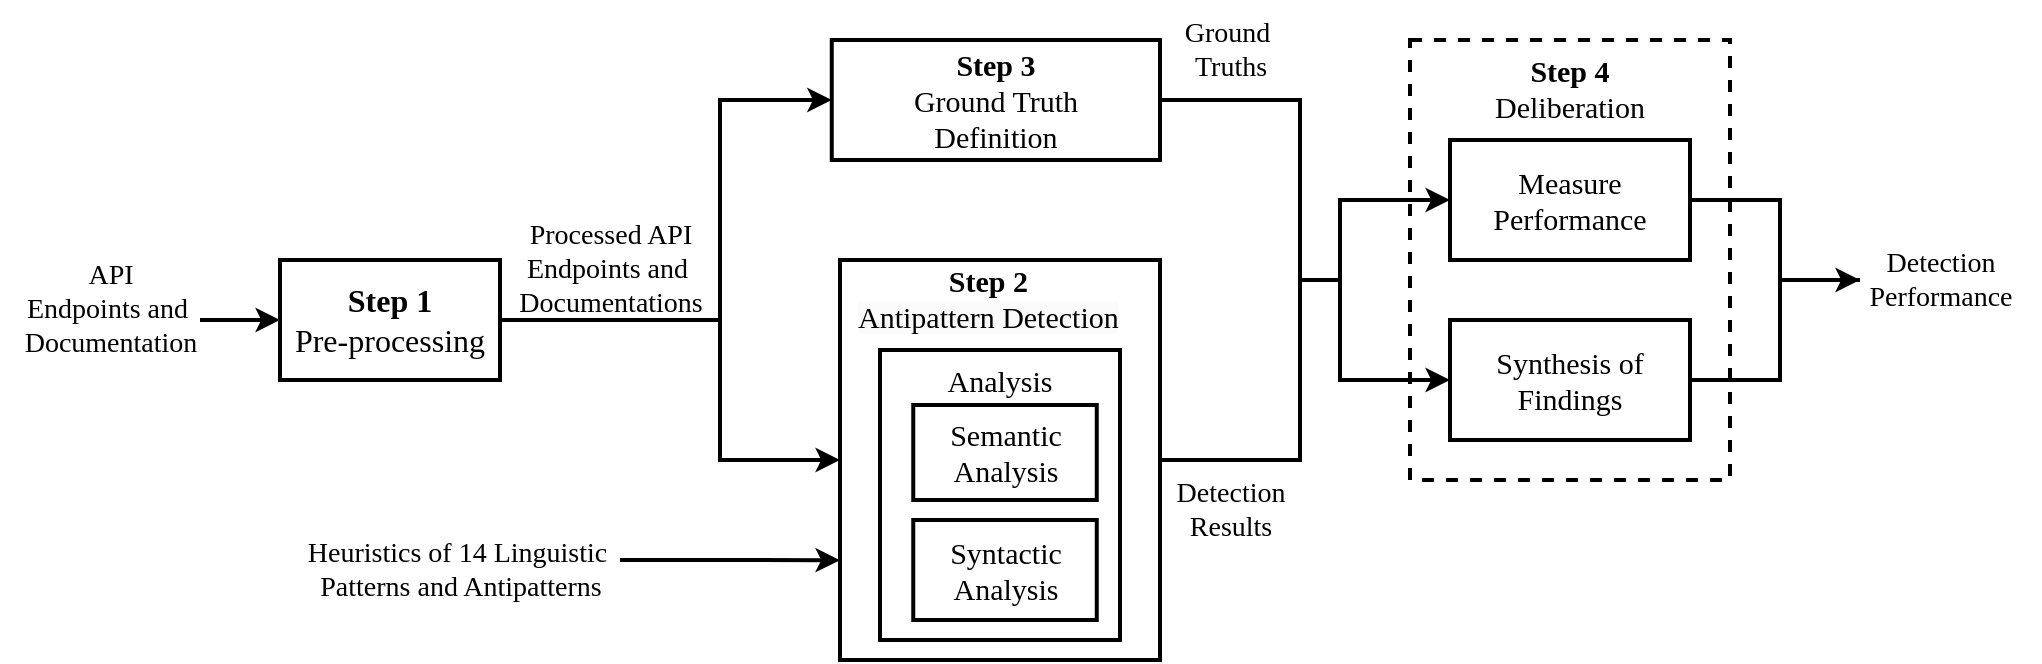 <mxfile version="25.0.3">
  <diagram name="Page-1" id="SU60sq1JpARpPboAShl4">
    <mxGraphModel dx="1434" dy="746" grid="1" gridSize="10" guides="1" tooltips="1" connect="1" arrows="1" fold="1" page="1" pageScale="1" pageWidth="1100" pageHeight="850" math="0" shadow="0">
      <root>
        <mxCell id="0" />
        <mxCell id="1" parent="0" />
        <mxCell id="HHuTXF0BT0n3mswBOlXm-3" value="" style="endArrow=classic;html=1;rounded=0;strokeWidth=2;entryX=0;entryY=0.5;entryDx=0;entryDy=0;fontStyle=0;exitX=1;exitY=0.5;exitDx=0;exitDy=0;fontFamily=Times New Roman;fontSize=15;" parent="1" source="MPG2LtDlFFUvsX0TWPEw-2" target="SRh0s-oIHB4yDXquQM8V-11" edge="1">
          <mxGeometry width="50" height="50" relative="1" as="geometry">
            <mxPoint x="300" y="420" as="sourcePoint" />
            <mxPoint x="480" y="330" as="targetPoint" />
            <Array as="points">
              <mxPoint x="360" y="420" />
              <mxPoint x="360" y="310" />
            </Array>
          </mxGeometry>
        </mxCell>
        <mxCell id="HHuTXF0BT0n3mswBOlXm-4" value="" style="endArrow=classic;html=1;rounded=0;strokeWidth=2;fontStyle=0;fontFamily=Times New Roman;fontSize=15;" parent="1" target="pmOOVxwG420c-32HkS5u-2" edge="1">
          <mxGeometry width="50" height="50" relative="1" as="geometry">
            <mxPoint x="360" y="420" as="sourcePoint" />
            <mxPoint x="260" y="460" as="targetPoint" />
            <Array as="points">
              <mxPoint x="360" y="490" />
            </Array>
          </mxGeometry>
        </mxCell>
        <mxCell id="HHuTXF0BT0n3mswBOlXm-9" value="" style="endArrow=none;html=1;rounded=0;strokeWidth=2;fontStyle=0;exitX=1;exitY=0.5;exitDx=0;exitDy=0;fontFamily=Times New Roman;fontSize=15;" parent="1" source="pmOOVxwG420c-32HkS5u-2" edge="1">
          <mxGeometry width="50" height="50" relative="1" as="geometry">
            <mxPoint x="560" y="477" as="sourcePoint" />
            <mxPoint x="650" y="400" as="targetPoint" />
            <Array as="points">
              <mxPoint x="650" y="490" />
            </Array>
          </mxGeometry>
        </mxCell>
        <mxCell id="SRh0s-oIHB4yDXquQM8V-11" value="&lt;span style=&quot;border-color: var(--border-color); font-size: 15px;&quot;&gt;&lt;b style=&quot;font-size: 15px;&quot;&gt;Step 3&lt;/b&gt;&lt;/span&gt;&lt;font style=&quot;font-size: 15px;&quot;&gt;&lt;span style=&quot;font-size: 15px;&quot;&gt;&lt;br style=&quot;font-size: 15px;&quot;&gt;&lt;/span&gt;&lt;/font&gt;&lt;div style=&quot;font-size: 15px;&quot;&gt;&lt;span style=&quot;border-color: var(--border-color); font-size: 15px;&quot;&gt;Ground Truth&lt;/span&gt;&lt;/div&gt;&lt;div style=&quot;font-size: 15px;&quot;&gt;&lt;span style=&quot;border-color: var(--border-color); font-size: 15px;&quot;&gt;Definition&lt;/span&gt;&lt;/div&gt;" style="rounded=0;whiteSpace=wrap;html=1;strokeWidth=2;container=0;fontStyle=0;fontFamily=Times New Roman;fontSize=15;" parent="1" vertex="1">
          <mxGeometry x="415.88" y="280" width="164.12" height="60" as="geometry" />
        </mxCell>
        <mxCell id="MPG2LtDlFFUvsX0TWPEw-3" value="" style="endArrow=classic;html=1;rounded=0;strokeWidth=2;entryX=0;entryY=0.5;entryDx=0;entryDy=0;fontStyle=0;fontFamily=Times New Roman;fontSize=15;" parent="1" target="MPG2LtDlFFUvsX0TWPEw-2" edge="1">
          <mxGeometry width="50" height="50" relative="1" as="geometry">
            <mxPoint x="100" y="420" as="sourcePoint" />
            <mxPoint x="190" y="471.02" as="targetPoint" />
            <Array as="points" />
          </mxGeometry>
        </mxCell>
        <mxCell id="MPG2LtDlFFUvsX0TWPEw-2" value="&lt;font style=&quot;font-size: 16px;&quot;&gt;&lt;b style=&quot;&quot;&gt;Step 1&lt;/b&gt;&lt;/font&gt;&lt;div style=&quot;font-size: 16px;&quot;&gt;&lt;font style=&quot;font-size: 16px;&quot;&gt;Pre-processing&lt;/font&gt;&lt;/div&gt;" style="rounded=0;whiteSpace=wrap;html=1;strokeWidth=2;container=0;fontStyle=0;fontFamily=Times New Roman;fontSize=15;" parent="1" vertex="1">
          <mxGeometry x="140" y="390" width="110" height="60" as="geometry" />
        </mxCell>
        <mxCell id="MPG2LtDlFFUvsX0TWPEw-8" value="" style="endArrow=classic;html=1;rounded=0;entryX=0.019;entryY=0.806;entryDx=0;entryDy=0;entryPerimeter=0;strokeWidth=2;fontFamily=Times New Roman;fontSize=15;" parent="1" edge="1">
          <mxGeometry width="50" height="50" relative="1" as="geometry">
            <mxPoint x="310" y="540" as="sourcePoint" />
            <mxPoint x="420.0" y="540.08" as="targetPoint" />
          </mxGeometry>
        </mxCell>
        <mxCell id="MPG2LtDlFFUvsX0TWPEw-9" value="&lt;b style=&quot;font-size: 15px;&quot;&gt;&lt;font style=&quot;font-size: 15px;&quot;&gt;Step 4&lt;/font&gt;&lt;/b&gt;&lt;div style=&quot;font-size: 15px;&quot;&gt;&lt;div style=&quot;font-size: 15px;&quot;&gt;&lt;font style=&quot;font-size: 15px;&quot;&gt;Deliberation&lt;/font&gt;&lt;/div&gt;&lt;/div&gt;" style="rounded=0;whiteSpace=wrap;html=1;verticalAlign=top;fontFamily=Times New Roman;dashed=1;strokeWidth=2;fontSize=15;" parent="1" vertex="1">
          <mxGeometry x="705" y="280" width="160" height="220" as="geometry" />
        </mxCell>
        <mxCell id="MPG2LtDlFFUvsX0TWPEw-13" value="" style="edgeStyle=orthogonalEdgeStyle;rounded=0;orthogonalLoop=1;jettySize=auto;html=1;strokeWidth=2;fontFamily=Times New Roman;endArrow=none;endFill=0;" parent="1" source="HHuTXF0BT0n3mswBOlXm-6" edge="1">
          <mxGeometry relative="1" as="geometry">
            <Array as="points">
              <mxPoint x="890" y="360" />
              <mxPoint x="890" y="400" />
            </Array>
            <mxPoint x="930" y="400" as="targetPoint" />
          </mxGeometry>
        </mxCell>
        <mxCell id="HHuTXF0BT0n3mswBOlXm-6" value="&lt;font style=&quot;font-size: 15px;&quot;&gt;&lt;span style=&quot;font-size: 15px;&quot;&gt;Measure Performance&lt;/span&gt;&lt;/font&gt;" style="rounded=0;whiteSpace=wrap;html=1;strokeWidth=2;container=0;fontStyle=0;fontFamily=Times New Roman;fontSize=15;" parent="1" vertex="1">
          <mxGeometry x="725" y="330" width="120" height="60" as="geometry" />
        </mxCell>
        <mxCell id="MPG2LtDlFFUvsX0TWPEw-10" value="Synthesis of Findings" style="rounded=0;whiteSpace=wrap;html=1;strokeWidth=2;container=0;fontStyle=0;fontFamily=Times New Roman;fontSize=15;" parent="1" vertex="1">
          <mxGeometry x="725" y="420" width="120" height="60" as="geometry" />
        </mxCell>
        <mxCell id="MPG2LtDlFFUvsX0TWPEw-11" value="" style="endArrow=classic;html=1;rounded=0;entryX=0;entryY=0.5;entryDx=0;entryDy=0;strokeWidth=2;fontFamily=Times New Roman;" parent="1" target="MPG2LtDlFFUvsX0TWPEw-10" edge="1">
          <mxGeometry width="50" height="50" relative="1" as="geometry">
            <mxPoint x="670" y="400" as="sourcePoint" />
            <mxPoint x="690" y="400" as="targetPoint" />
            <Array as="points">
              <mxPoint x="670" y="450" />
            </Array>
          </mxGeometry>
        </mxCell>
        <mxCell id="MPG2LtDlFFUvsX0TWPEw-12" value="" style="endArrow=classic;html=1;rounded=0;strokeWidth=2;fontFamily=Times New Roman;exitX=1;exitY=0.5;exitDx=0;exitDy=0;" parent="1" source="MPG2LtDlFFUvsX0TWPEw-10" edge="1">
          <mxGeometry width="50" height="50" relative="1" as="geometry">
            <mxPoint x="810" y="445" as="sourcePoint" />
            <mxPoint x="930" y="400" as="targetPoint" />
            <Array as="points">
              <mxPoint x="890" y="450" />
              <mxPoint x="890" y="400" />
            </Array>
          </mxGeometry>
        </mxCell>
        <mxCell id="MPG2LtDlFFUvsX0TWPEw-14" value="API&lt;div style=&quot;font-size: 14px;&quot;&gt;Endpoints and&amp;nbsp;&lt;/div&gt;&lt;div style=&quot;font-size: 14px;&quot;&gt;Documentation&lt;/div&gt;" style="text;html=1;align=center;verticalAlign=middle;resizable=0;points=[];autosize=1;strokeColor=none;fillColor=none;fontFamily=Times New Roman;fontSize=14;" parent="1" vertex="1">
          <mxGeometry y="385" width="110" height="60" as="geometry" />
        </mxCell>
        <mxCell id="MPG2LtDlFFUvsX0TWPEw-16" value="Processed API&lt;div&gt;Endpoints and&amp;nbsp;&lt;/div&gt;&lt;div&gt;Documentations&lt;/div&gt;" style="text;html=1;align=center;verticalAlign=middle;resizable=0;points=[];autosize=1;strokeColor=none;fillColor=none;rotation=0;fontFamily=Times New Roman;fontSize=14;" parent="1" vertex="1">
          <mxGeometry x="245" y="365" width="120" height="60" as="geometry" />
        </mxCell>
        <mxCell id="MPG2LtDlFFUvsX0TWPEw-17" value="Ground&amp;nbsp;&lt;div&gt;Truths&lt;/div&gt;" style="text;html=1;align=center;verticalAlign=middle;resizable=0;points=[];autosize=1;strokeColor=none;fillColor=none;fontFamily=Times New Roman;fontSize=14;" parent="1" vertex="1">
          <mxGeometry x="580" y="260" width="70" height="50" as="geometry" />
        </mxCell>
        <mxCell id="MPG2LtDlFFUvsX0TWPEw-18" value="Detection&lt;div&gt;Results&lt;/div&gt;" style="text;html=1;align=center;verticalAlign=middle;resizable=0;points=[];autosize=1;strokeColor=none;fillColor=none;fontFamily=Times New Roman;fontSize=14;" parent="1" vertex="1">
          <mxGeometry x="575" y="490" width="80" height="50" as="geometry" />
        </mxCell>
        <mxCell id="HHuTXF0BT0n3mswBOlXm-7" value="" style="endArrow=classic;html=1;rounded=0;entryX=0;entryY=0.5;entryDx=0;entryDy=0;exitX=1;exitY=0.5;exitDx=0;exitDy=0;strokeWidth=2;fontStyle=0;fontFamily=Times New Roman;fontSize=15;" parent="1" source="SRh0s-oIHB4yDXquQM8V-11" target="HHuTXF0BT0n3mswBOlXm-6" edge="1">
          <mxGeometry width="50" height="50" relative="1" as="geometry">
            <mxPoint x="635" y="330" as="sourcePoint" />
            <mxPoint x="530" y="350" as="targetPoint" />
            <Array as="points">
              <mxPoint x="650" y="310" />
              <mxPoint x="650" y="400" />
              <mxPoint x="670" y="400" />
              <mxPoint x="670" y="360" />
            </Array>
          </mxGeometry>
        </mxCell>
        <mxCell id="HHuTXF0BT0n3mswBOlXm-41" value="Detection&lt;div style=&quot;font-size: 14px;&quot;&gt;Performance&lt;/div&gt;" style="text;html=1;align=center;verticalAlign=middle;resizable=0;points=[];autosize=1;strokeColor=none;fillColor=none;container=0;strokeWidth=2;fontStyle=0;fontFamily=Times New Roman;fontSize=14;rotation=0;" parent="1" vertex="1">
          <mxGeometry x="920" y="375" width="100" height="50" as="geometry" />
        </mxCell>
        <mxCell id="T8yBe9R63vZpuGUoECYJ-3" value="Heuristics of 14 Linguistic&amp;nbsp;&lt;div&gt;&lt;span style=&quot;background-color: initial;&quot;&gt;Patterns and Antipatterns&lt;/span&gt;&lt;/div&gt;" style="text;html=1;align=center;verticalAlign=middle;resizable=0;points=[];autosize=1;strokeColor=none;fillColor=none;fontFamily=Times New Roman;fontSize=14;" vertex="1" parent="1">
          <mxGeometry x="140" y="520" width="180" height="50" as="geometry" />
        </mxCell>
        <mxCell id="T8yBe9R63vZpuGUoECYJ-4" value="" style="group" vertex="1" connectable="0" parent="1">
          <mxGeometry x="420" y="385" width="160" height="205" as="geometry" />
        </mxCell>
        <mxCell id="pmOOVxwG420c-32HkS5u-2" value="&lt;font style=&quot;font-size: 15px;&quot;&gt;&lt;span style=&quot;font-size: 15px;&quot;&gt;&lt;br style=&quot;font-size: 15px;&quot;&gt;&lt;/span&gt;&lt;/font&gt;" style="rounded=0;whiteSpace=wrap;html=1;strokeWidth=2;container=0;fontStyle=0;fontFamily=Times New Roman;fontSize=15;" parent="T8yBe9R63vZpuGUoECYJ-4" vertex="1">
          <mxGeometry y="5" width="160" height="200" as="geometry" />
        </mxCell>
        <mxCell id="pmOOVxwG420c-32HkS5u-4" value="&lt;div style=&quot;text-align: center; font-size: 15px;&quot;&gt;&lt;b style=&quot;font-size: 15px;&quot;&gt;Step 2&lt;/b&gt;&lt;/div&gt;&lt;div style=&quot;text-align: center; font-size: 15px;&quot;&gt;&lt;span style=&quot;border-color: var(--border-color); color: rgb(0, 0, 0); font-style: normal; font-variant-ligatures: normal; font-variant-caps: normal; letter-spacing: normal; orphans: 2; text-indent: 0px; text-transform: none; widows: 2; word-spacing: 0px; -webkit-text-stroke-width: 0px; background-color: rgb(251, 251, 251); text-decoration-thickness: initial; text-decoration-style: initial; text-decoration-color: initial; font-size: 15px;&quot;&gt;Antipattern Detection&lt;br style=&quot;font-size: 15px;&quot;&gt;&lt;/span&gt;&lt;/div&gt;" style="text;whiteSpace=wrap;html=1;container=0;strokeWidth=2;fontStyle=0;fontFamily=Times New Roman;fontSize=15;" parent="T8yBe9R63vZpuGUoECYJ-4" vertex="1">
          <mxGeometry x="7" width="133" height="40" as="geometry" />
        </mxCell>
        <mxCell id="MPG2LtDlFFUvsX0TWPEw-4" value="Analysis" style="rounded=0;whiteSpace=wrap;html=1;strokeWidth=2;verticalAlign=top;fontFamily=Times New Roman;fontSize=15;" parent="T8yBe9R63vZpuGUoECYJ-4" vertex="1">
          <mxGeometry x="20" y="50" width="120" height="145" as="geometry" />
        </mxCell>
        <mxCell id="ErhxkkcFe3KiioCIOO-B-2" value="&lt;div style=&quot;font-size: 15px;&quot;&gt;&lt;font style=&quot;font-size: 15px;&quot;&gt;&lt;span style=&quot;font-size: 15px;&quot;&gt;Semantic Analysis&lt;/span&gt;&lt;/font&gt;&lt;/div&gt;" style="rounded=0;whiteSpace=wrap;html=1;strokeWidth=2;container=0;fontStyle=0;fontFamily=Times New Roman;fontSize=15;" parent="T8yBe9R63vZpuGUoECYJ-4" vertex="1">
          <mxGeometry x="36.63" y="77.5" width="91.75" height="47.5" as="geometry" />
        </mxCell>
        <mxCell id="MPG2LtDlFFUvsX0TWPEw-6" value="&lt;div style=&quot;font-size: 15px;&quot;&gt;&lt;font style=&quot;font-size: 15px;&quot;&gt;&lt;span style=&quot;font-size: 15px;&quot;&gt;Syntactic Analysis&lt;/span&gt;&lt;/font&gt;&lt;/div&gt;" style="rounded=0;whiteSpace=wrap;html=1;strokeWidth=2;container=0;fontStyle=0;fontFamily=Times New Roman;fontSize=15;" parent="T8yBe9R63vZpuGUoECYJ-4" vertex="1">
          <mxGeometry x="36.63" y="135" width="91.75" height="50" as="geometry" />
        </mxCell>
      </root>
    </mxGraphModel>
  </diagram>
</mxfile>
